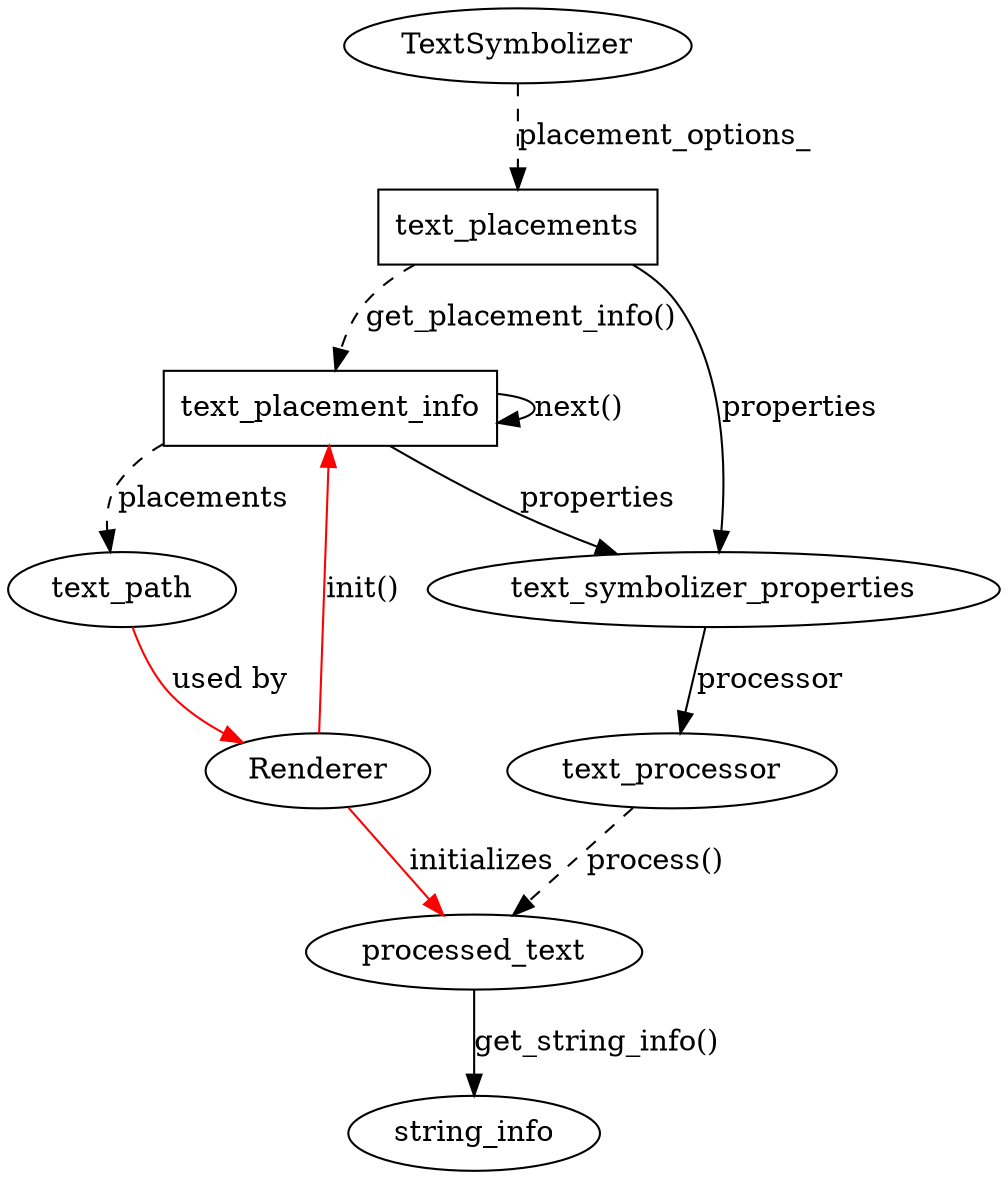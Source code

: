 #process with: dot textrendering.gv -Tpng > textrendering.png
digraph textrendering {
# Classes without important virtual members: Round
# Classes with    important virtual members: Rect
# Pointers [style=dashed]
# Red: function is called
  text_placements[shape=box]
  text_placement_info[shape=box]
  Renderer

  TextSymbolizer -> text_placements [label="placement_options_", style=dashed]
  text_placements -> text_symbolizer_properties [label="properties"]
  text_placements -> text_placement_info [label="get_placement_info()", style=dashed]
  text_placement_info -> text_symbolizer_properties [label="properties"]
  text_placement_info -> text_path [label="placements", style=dashed]
  text_placement_info -> text_placement_info [label="next()"]
  text_symbolizer_properties -> text_processor [label="processor"]
  text_processor ->  processed_text [label="process()", style=dashed]
  processed_text -> string_info [label="get_string_info()"]
  text_path -> Renderer [color=red, label="used by"]
  Renderer -> text_placement_info [color=red, label="init()"]
  Renderer -> processed_text [color=red, label="initializes"]
  
}
